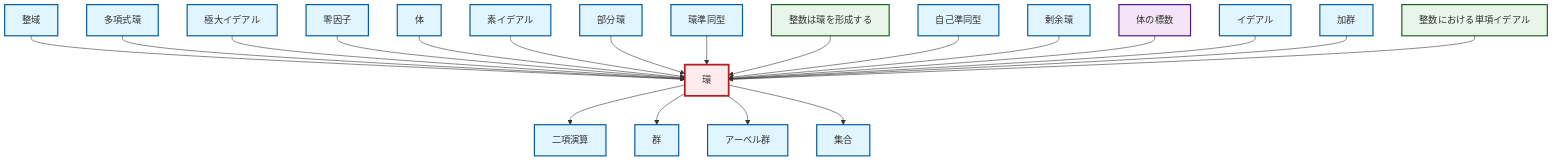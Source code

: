 graph TD
    classDef definition fill:#e1f5fe,stroke:#01579b,stroke-width:2px
    classDef theorem fill:#f3e5f5,stroke:#4a148c,stroke-width:2px
    classDef axiom fill:#fff3e0,stroke:#e65100,stroke-width:2px
    classDef example fill:#e8f5e9,stroke:#1b5e20,stroke-width:2px
    classDef current fill:#ffebee,stroke:#b71c1c,stroke-width:3px
    def-zero-divisor["零因子"]:::definition
    def-ideal["イデアル"]:::definition
    def-set["集合"]:::definition
    def-subring["部分環"]:::definition
    def-module["加群"]:::definition
    thm-field-characteristic["体の標数"]:::theorem
    def-binary-operation["二項演算"]:::definition
    def-maximal-ideal["極大イデアル"]:::definition
    def-integral-domain["整域"]:::definition
    def-ring-homomorphism["環準同型"]:::definition
    def-group["群"]:::definition
    def-abelian-group["アーベル群"]:::definition
    def-endomorphism["自己準同型"]:::definition
    def-polynomial-ring["多項式環"]:::definition
    ex-integers-ring["整数は環を形成する"]:::example
    def-quotient-ring["剰余環"]:::definition
    def-prime-ideal["素イデアル"]:::definition
    def-ring["環"]:::definition
    def-field["体"]:::definition
    ex-principal-ideal["整数における単項イデアル"]:::example
    def-integral-domain --> def-ring
    def-polynomial-ring --> def-ring
    def-maximal-ideal --> def-ring
    def-ring --> def-binary-operation
    def-zero-divisor --> def-ring
    def-ring --> def-group
    def-ring --> def-abelian-group
    def-field --> def-ring
    def-prime-ideal --> def-ring
    def-subring --> def-ring
    def-ring-homomorphism --> def-ring
    ex-integers-ring --> def-ring
    def-endomorphism --> def-ring
    def-quotient-ring --> def-ring
    thm-field-characteristic --> def-ring
    def-ideal --> def-ring
    def-ring --> def-set
    def-module --> def-ring
    ex-principal-ideal --> def-ring
    class def-ring current